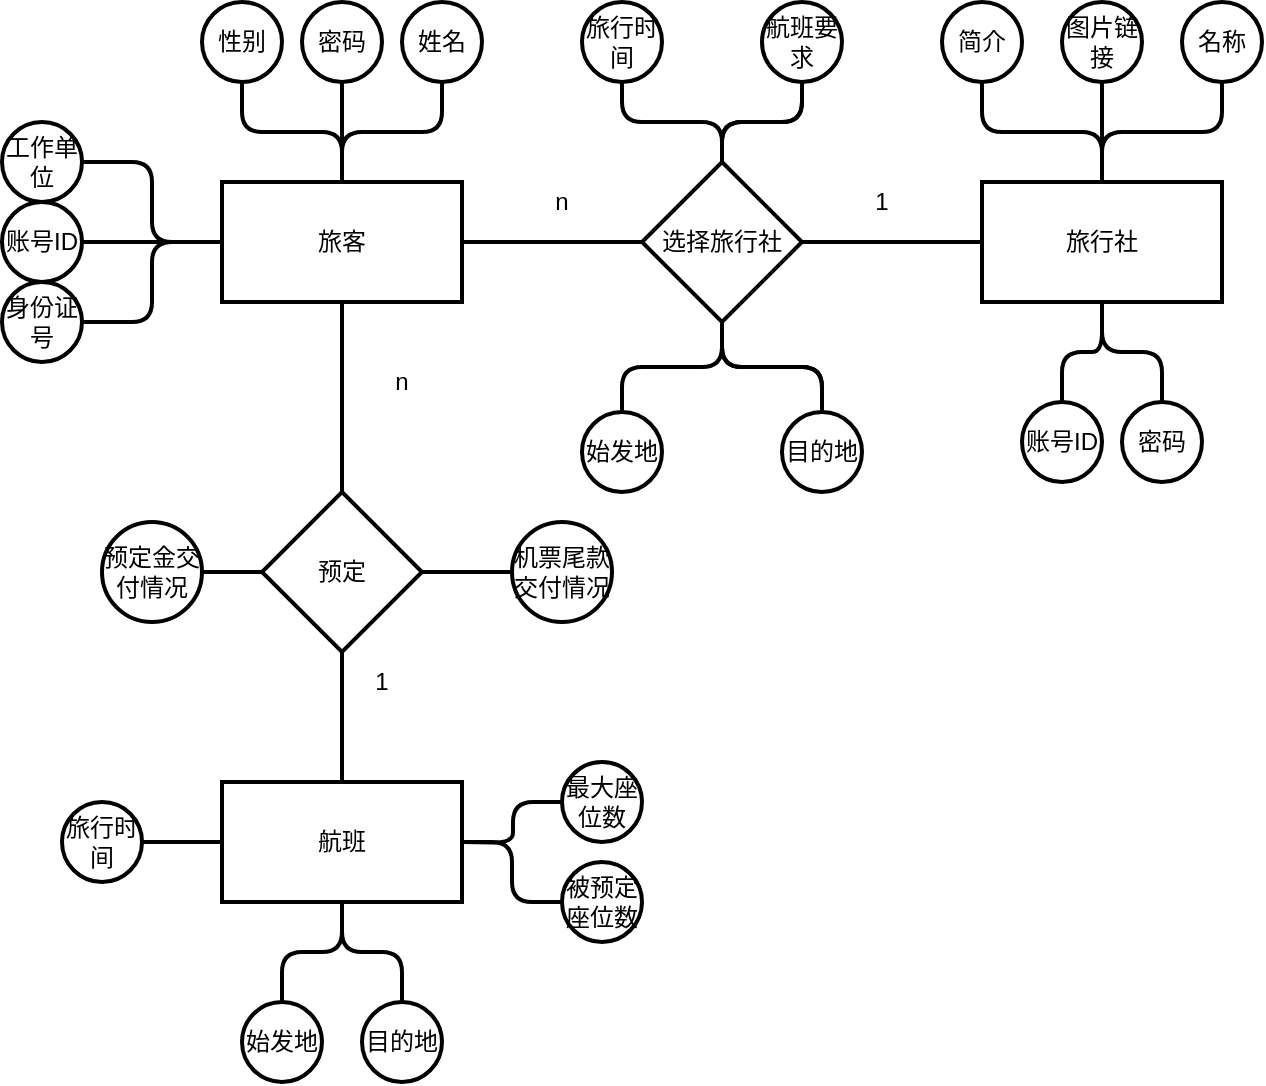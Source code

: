 <mxfile version="15.2.9" type="github">
  <diagram id="R2lEEEUBdFMjLlhIrx00" name="Page-1">
    <mxGraphModel dx="1422" dy="794" grid="1" gridSize="10" guides="1" tooltips="1" connect="1" arrows="1" fold="1" page="1" pageScale="1" pageWidth="850" pageHeight="1100" math="0" shadow="0" extFonts="Permanent Marker^https://fonts.googleapis.com/css?family=Permanent+Marker">
      <root>
        <mxCell id="0" />
        <mxCell id="1" parent="0" />
        <mxCell id="rSL1p0TWv5nwJX9Y8UWE-18" style="edgeStyle=orthogonalEdgeStyle;rounded=1;orthogonalLoop=1;jettySize=auto;html=1;entryX=0;entryY=0.5;entryDx=0;entryDy=0;endArrow=none;endFill=0;strokeWidth=2;" edge="1" parent="1" source="rSL1p0TWv5nwJX9Y8UWE-1" target="rSL1p0TWv5nwJX9Y8UWE-17">
          <mxGeometry relative="1" as="geometry">
            <Array as="points">
              <mxPoint x="310" y="260" />
              <mxPoint x="310" y="260" />
            </Array>
          </mxGeometry>
        </mxCell>
        <mxCell id="rSL1p0TWv5nwJX9Y8UWE-67" style="edgeStyle=orthogonalEdgeStyle;rounded=1;orthogonalLoop=1;jettySize=auto;html=1;entryX=0.5;entryY=0;entryDx=0;entryDy=0;endArrow=none;endFill=0;strokeWidth=2;" edge="1" parent="1" source="rSL1p0TWv5nwJX9Y8UWE-1" target="rSL1p0TWv5nwJX9Y8UWE-66">
          <mxGeometry relative="1" as="geometry" />
        </mxCell>
        <mxCell id="rSL1p0TWv5nwJX9Y8UWE-1" value="旅客" style="rounded=0;whiteSpace=wrap;html=1;strokeWidth=2;" vertex="1" parent="1">
          <mxGeometry x="180" y="230" width="120" height="60" as="geometry" />
        </mxCell>
        <mxCell id="rSL1p0TWv5nwJX9Y8UWE-90" style="edgeStyle=orthogonalEdgeStyle;rounded=1;orthogonalLoop=1;jettySize=auto;html=1;entryX=0.5;entryY=0;entryDx=0;entryDy=0;endArrow=none;endFill=0;strokeWidth=2;" edge="1" parent="1" source="rSL1p0TWv5nwJX9Y8UWE-2" target="rSL1p0TWv5nwJX9Y8UWE-56">
          <mxGeometry relative="1" as="geometry" />
        </mxCell>
        <mxCell id="rSL1p0TWv5nwJX9Y8UWE-2" value="旅行社" style="rounded=0;whiteSpace=wrap;html=1;strokeWidth=2;" vertex="1" parent="1">
          <mxGeometry x="560" y="230" width="120" height="60" as="geometry" />
        </mxCell>
        <mxCell id="rSL1p0TWv5nwJX9Y8UWE-3" value="航班" style="rounded=0;whiteSpace=wrap;html=1;strokeWidth=2;" vertex="1" parent="1">
          <mxGeometry x="180" y="530" width="120" height="60" as="geometry" />
        </mxCell>
        <mxCell id="rSL1p0TWv5nwJX9Y8UWE-11" style="edgeStyle=orthogonalEdgeStyle;rounded=1;orthogonalLoop=1;jettySize=auto;html=1;entryX=0.5;entryY=0;entryDx=0;entryDy=0;endArrow=none;endFill=0;strokeWidth=2;" edge="1" parent="1" source="rSL1p0TWv5nwJX9Y8UWE-5" target="rSL1p0TWv5nwJX9Y8UWE-1">
          <mxGeometry relative="1" as="geometry" />
        </mxCell>
        <mxCell id="rSL1p0TWv5nwJX9Y8UWE-5" value="性别" style="ellipse;whiteSpace=wrap;html=1;strokeWidth=2;" vertex="1" parent="1">
          <mxGeometry x="170" y="140" width="40" height="40" as="geometry" />
        </mxCell>
        <mxCell id="rSL1p0TWv5nwJX9Y8UWE-10" style="edgeStyle=orthogonalEdgeStyle;rounded=1;orthogonalLoop=1;jettySize=auto;html=1;entryX=0.5;entryY=0;entryDx=0;entryDy=0;endArrow=none;endFill=0;strokeWidth=2;" edge="1" parent="1" source="rSL1p0TWv5nwJX9Y8UWE-6" target="rSL1p0TWv5nwJX9Y8UWE-1">
          <mxGeometry relative="1" as="geometry" />
        </mxCell>
        <mxCell id="rSL1p0TWv5nwJX9Y8UWE-6" value="姓名" style="ellipse;whiteSpace=wrap;html=1;strokeWidth=2;" vertex="1" parent="1">
          <mxGeometry x="270" y="140" width="40" height="40" as="geometry" />
        </mxCell>
        <mxCell id="rSL1p0TWv5nwJX9Y8UWE-63" style="edgeStyle=orthogonalEdgeStyle;rounded=1;orthogonalLoop=1;jettySize=auto;html=1;entryX=0;entryY=0.5;entryDx=0;entryDy=0;endArrow=none;endFill=0;strokeWidth=2;" edge="1" parent="1" source="rSL1p0TWv5nwJX9Y8UWE-8" target="rSL1p0TWv5nwJX9Y8UWE-1">
          <mxGeometry relative="1" as="geometry" />
        </mxCell>
        <mxCell id="rSL1p0TWv5nwJX9Y8UWE-8" value="工作单位" style="ellipse;whiteSpace=wrap;html=1;strokeWidth=2;" vertex="1" parent="1">
          <mxGeometry x="70" y="200" width="40" height="40" as="geometry" />
        </mxCell>
        <mxCell id="rSL1p0TWv5nwJX9Y8UWE-65" style="edgeStyle=orthogonalEdgeStyle;rounded=1;orthogonalLoop=1;jettySize=auto;html=1;entryX=0;entryY=0.5;entryDx=0;entryDy=0;endArrow=none;endFill=0;strokeWidth=2;" edge="1" parent="1" source="rSL1p0TWv5nwJX9Y8UWE-9" target="rSL1p0TWv5nwJX9Y8UWE-1">
          <mxGeometry relative="1" as="geometry" />
        </mxCell>
        <mxCell id="rSL1p0TWv5nwJX9Y8UWE-9" value="身份证号" style="ellipse;whiteSpace=wrap;html=1;strokeWidth=2;" vertex="1" parent="1">
          <mxGeometry x="70" y="280" width="40" height="40" as="geometry" />
        </mxCell>
        <mxCell id="rSL1p0TWv5nwJX9Y8UWE-19" style="edgeStyle=orthogonalEdgeStyle;rounded=1;orthogonalLoop=1;jettySize=auto;html=1;entryX=0;entryY=0.5;entryDx=0;entryDy=0;endArrow=none;endFill=0;strokeWidth=2;" edge="1" parent="1" source="rSL1p0TWv5nwJX9Y8UWE-17" target="rSL1p0TWv5nwJX9Y8UWE-2">
          <mxGeometry relative="1" as="geometry" />
        </mxCell>
        <mxCell id="rSL1p0TWv5nwJX9Y8UWE-17" value="选择旅行社" style="rhombus;whiteSpace=wrap;html=1;strokeWidth=2;" vertex="1" parent="1">
          <mxGeometry x="390" y="220" width="80" height="80" as="geometry" />
        </mxCell>
        <mxCell id="rSL1p0TWv5nwJX9Y8UWE-20" value="n" style="text;html=1;strokeColor=none;fillColor=none;align=center;verticalAlign=middle;whiteSpace=wrap;rounded=0;" vertex="1" parent="1">
          <mxGeometry x="330" y="230" width="40" height="20" as="geometry" />
        </mxCell>
        <mxCell id="rSL1p0TWv5nwJX9Y8UWE-21" value="1" style="text;html=1;strokeColor=none;fillColor=none;align=center;verticalAlign=middle;whiteSpace=wrap;rounded=0;" vertex="1" parent="1">
          <mxGeometry x="490" y="230" width="40" height="20" as="geometry" />
        </mxCell>
        <mxCell id="rSL1p0TWv5nwJX9Y8UWE-29" style="edgeStyle=orthogonalEdgeStyle;rounded=1;orthogonalLoop=1;jettySize=auto;html=1;entryX=0.5;entryY=0;entryDx=0;entryDy=0;endArrow=none;endFill=0;strokeWidth=2;" edge="1" parent="1" source="rSL1p0TWv5nwJX9Y8UWE-22" target="rSL1p0TWv5nwJX9Y8UWE-17">
          <mxGeometry relative="1" as="geometry" />
        </mxCell>
        <mxCell id="rSL1p0TWv5nwJX9Y8UWE-22" value="旅行时间" style="ellipse;whiteSpace=wrap;html=1;strokeWidth=2;" vertex="1" parent="1">
          <mxGeometry x="360" y="140" width="40" height="40" as="geometry" />
        </mxCell>
        <mxCell id="rSL1p0TWv5nwJX9Y8UWE-32" style="edgeStyle=orthogonalEdgeStyle;rounded=1;orthogonalLoop=1;jettySize=auto;html=1;entryX=0.5;entryY=1;entryDx=0;entryDy=0;endArrow=none;endFill=0;strokeWidth=2;startArrow=none;" edge="1" parent="1" source="rSL1p0TWv5nwJX9Y8UWE-26" target="rSL1p0TWv5nwJX9Y8UWE-17">
          <mxGeometry relative="1" as="geometry" />
        </mxCell>
        <mxCell id="rSL1p0TWv5nwJX9Y8UWE-87" style="edgeStyle=orthogonalEdgeStyle;rounded=1;orthogonalLoop=1;jettySize=auto;html=1;entryX=0.5;entryY=1;entryDx=0;entryDy=0;endArrow=none;endFill=0;strokeWidth=2;" edge="1" parent="1" source="rSL1p0TWv5nwJX9Y8UWE-24" target="rSL1p0TWv5nwJX9Y8UWE-17">
          <mxGeometry relative="1" as="geometry" />
        </mxCell>
        <mxCell id="rSL1p0TWv5nwJX9Y8UWE-24" value="始发地" style="ellipse;whiteSpace=wrap;html=1;strokeWidth=2;" vertex="1" parent="1">
          <mxGeometry x="360" y="345" width="40" height="40" as="geometry" />
        </mxCell>
        <mxCell id="rSL1p0TWv5nwJX9Y8UWE-33" style="edgeStyle=orthogonalEdgeStyle;rounded=1;orthogonalLoop=1;jettySize=auto;html=1;entryX=0.5;entryY=1;entryDx=0;entryDy=0;endArrow=none;endFill=0;strokeWidth=2;" edge="1" parent="1" source="rSL1p0TWv5nwJX9Y8UWE-26" target="rSL1p0TWv5nwJX9Y8UWE-17">
          <mxGeometry relative="1" as="geometry" />
        </mxCell>
        <mxCell id="rSL1p0TWv5nwJX9Y8UWE-31" style="edgeStyle=orthogonalEdgeStyle;rounded=1;orthogonalLoop=1;jettySize=auto;html=1;entryX=0.5;entryY=0;entryDx=0;entryDy=0;endArrow=none;endFill=0;strokeWidth=2;" edge="1" parent="1" source="rSL1p0TWv5nwJX9Y8UWE-27" target="rSL1p0TWv5nwJX9Y8UWE-17">
          <mxGeometry relative="1" as="geometry" />
        </mxCell>
        <mxCell id="rSL1p0TWv5nwJX9Y8UWE-85" style="edgeStyle=orthogonalEdgeStyle;rounded=1;orthogonalLoop=1;jettySize=auto;html=1;entryX=0;entryY=0.5;entryDx=0;entryDy=0;endArrow=none;endFill=0;strokeWidth=2;" edge="1" parent="1" source="rSL1p0TWv5nwJX9Y8UWE-34" target="rSL1p0TWv5nwJX9Y8UWE-66">
          <mxGeometry relative="1" as="geometry" />
        </mxCell>
        <mxCell id="rSL1p0TWv5nwJX9Y8UWE-34" value="预定金交付情况" style="ellipse;whiteSpace=wrap;html=1;strokeWidth=2;" vertex="1" parent="1">
          <mxGeometry x="120" y="400" width="50" height="50" as="geometry" />
        </mxCell>
        <mxCell id="rSL1p0TWv5nwJX9Y8UWE-36" style="edgeStyle=orthogonalEdgeStyle;rounded=1;orthogonalLoop=1;jettySize=auto;html=1;entryX=0.5;entryY=0;entryDx=0;entryDy=0;endArrow=none;endFill=0;strokeWidth=2;startArrow=none;" edge="1" parent="1" source="rSL1p0TWv5nwJX9Y8UWE-27" target="rSL1p0TWv5nwJX9Y8UWE-17">
          <mxGeometry relative="1" as="geometry" />
        </mxCell>
        <mxCell id="rSL1p0TWv5nwJX9Y8UWE-86" style="edgeStyle=orthogonalEdgeStyle;rounded=1;orthogonalLoop=1;jettySize=auto;html=1;entryX=1;entryY=0.5;entryDx=0;entryDy=0;endArrow=none;endFill=0;strokeWidth=2;" edge="1" parent="1" source="rSL1p0TWv5nwJX9Y8UWE-35" target="rSL1p0TWv5nwJX9Y8UWE-66">
          <mxGeometry relative="1" as="geometry" />
        </mxCell>
        <mxCell id="rSL1p0TWv5nwJX9Y8UWE-35" value="机票尾款交付情况" style="ellipse;whiteSpace=wrap;html=1;strokeWidth=2;" vertex="1" parent="1">
          <mxGeometry x="325" y="400" width="50" height="50" as="geometry" />
        </mxCell>
        <mxCell id="rSL1p0TWv5nwJX9Y8UWE-27" value="航班要求" style="ellipse;whiteSpace=wrap;html=1;strokeWidth=2;" vertex="1" parent="1">
          <mxGeometry x="450" y="140" width="40" height="40" as="geometry" />
        </mxCell>
        <mxCell id="rSL1p0TWv5nwJX9Y8UWE-26" value="目的地" style="ellipse;whiteSpace=wrap;html=1;strokeWidth=2;" vertex="1" parent="1">
          <mxGeometry x="460" y="345" width="40" height="40" as="geometry" />
        </mxCell>
        <mxCell id="rSL1p0TWv5nwJX9Y8UWE-83" style="edgeStyle=orthogonalEdgeStyle;rounded=1;orthogonalLoop=1;jettySize=auto;html=1;endArrow=none;endFill=0;strokeWidth=2;" edge="1" parent="1" source="rSL1p0TWv5nwJX9Y8UWE-42">
          <mxGeometry relative="1" as="geometry">
            <mxPoint x="240" y="230" as="targetPoint" />
          </mxGeometry>
        </mxCell>
        <mxCell id="rSL1p0TWv5nwJX9Y8UWE-42" value="密码" style="ellipse;whiteSpace=wrap;html=1;strokeWidth=2;" vertex="1" parent="1">
          <mxGeometry x="220" y="140" width="40" height="40" as="geometry" />
        </mxCell>
        <mxCell id="rSL1p0TWv5nwJX9Y8UWE-46" style="edgeStyle=orthogonalEdgeStyle;rounded=1;orthogonalLoop=1;jettySize=auto;html=1;entryX=0.5;entryY=0;entryDx=0;entryDy=0;endArrow=none;endFill=0;strokeWidth=2;" edge="1" parent="1" source="rSL1p0TWv5nwJX9Y8UWE-45" target="rSL1p0TWv5nwJX9Y8UWE-2">
          <mxGeometry relative="1" as="geometry" />
        </mxCell>
        <mxCell id="rSL1p0TWv5nwJX9Y8UWE-45" value="简介" style="ellipse;whiteSpace=wrap;html=1;strokeWidth=2;" vertex="1" parent="1">
          <mxGeometry x="540" y="140" width="40" height="40" as="geometry" />
        </mxCell>
        <mxCell id="rSL1p0TWv5nwJX9Y8UWE-48" style="edgeStyle=orthogonalEdgeStyle;rounded=1;orthogonalLoop=1;jettySize=auto;html=1;endArrow=none;endFill=0;strokeWidth=2;" edge="1" parent="1" source="rSL1p0TWv5nwJX9Y8UWE-47">
          <mxGeometry relative="1" as="geometry">
            <mxPoint x="620" y="230" as="targetPoint" />
          </mxGeometry>
        </mxCell>
        <mxCell id="rSL1p0TWv5nwJX9Y8UWE-47" value="图片链接" style="ellipse;whiteSpace=wrap;html=1;strokeWidth=2;" vertex="1" parent="1">
          <mxGeometry x="600" y="140" width="40" height="40" as="geometry" />
        </mxCell>
        <mxCell id="rSL1p0TWv5nwJX9Y8UWE-50" style="edgeStyle=orthogonalEdgeStyle;rounded=1;orthogonalLoop=1;jettySize=auto;html=1;entryX=0.5;entryY=0;entryDx=0;entryDy=0;endArrow=none;endFill=0;strokeWidth=2;" edge="1" parent="1" source="rSL1p0TWv5nwJX9Y8UWE-49" target="rSL1p0TWv5nwJX9Y8UWE-2">
          <mxGeometry relative="1" as="geometry" />
        </mxCell>
        <mxCell id="rSL1p0TWv5nwJX9Y8UWE-49" value="名称" style="ellipse;whiteSpace=wrap;html=1;strokeWidth=2;" vertex="1" parent="1">
          <mxGeometry x="660" y="140" width="40" height="40" as="geometry" />
        </mxCell>
        <mxCell id="rSL1p0TWv5nwJX9Y8UWE-88" style="edgeStyle=orthogonalEdgeStyle;rounded=1;orthogonalLoop=1;jettySize=auto;html=1;entryX=0.5;entryY=1;entryDx=0;entryDy=0;endArrow=none;endFill=0;strokeWidth=2;" edge="1" parent="1" source="rSL1p0TWv5nwJX9Y8UWE-51" target="rSL1p0TWv5nwJX9Y8UWE-2">
          <mxGeometry relative="1" as="geometry" />
        </mxCell>
        <mxCell id="rSL1p0TWv5nwJX9Y8UWE-51" value="账号ID" style="ellipse;whiteSpace=wrap;html=1;strokeWidth=2;" vertex="1" parent="1">
          <mxGeometry x="580" y="340" width="40" height="40" as="geometry" />
        </mxCell>
        <mxCell id="rSL1p0TWv5nwJX9Y8UWE-64" style="edgeStyle=orthogonalEdgeStyle;rounded=1;orthogonalLoop=1;jettySize=auto;html=1;endArrow=none;endFill=0;strokeWidth=2;" edge="1" parent="1" source="rSL1p0TWv5nwJX9Y8UWE-53">
          <mxGeometry relative="1" as="geometry">
            <mxPoint x="180" y="260" as="targetPoint" />
          </mxGeometry>
        </mxCell>
        <mxCell id="rSL1p0TWv5nwJX9Y8UWE-53" value="账号ID" style="ellipse;whiteSpace=wrap;html=1;strokeWidth=2;" vertex="1" parent="1">
          <mxGeometry x="70" y="240" width="40" height="40" as="geometry" />
        </mxCell>
        <mxCell id="rSL1p0TWv5nwJX9Y8UWE-56" value="密码" style="ellipse;whiteSpace=wrap;html=1;strokeWidth=2;" vertex="1" parent="1">
          <mxGeometry x="630" y="340" width="40" height="40" as="geometry" />
        </mxCell>
        <mxCell id="rSL1p0TWv5nwJX9Y8UWE-72" style="edgeStyle=orthogonalEdgeStyle;rounded=1;orthogonalLoop=1;jettySize=auto;html=1;entryX=0.5;entryY=1;entryDx=0;entryDy=0;endArrow=none;endFill=0;strokeWidth=2;" edge="1" parent="1" source="rSL1p0TWv5nwJX9Y8UWE-62" target="rSL1p0TWv5nwJX9Y8UWE-3">
          <mxGeometry relative="1" as="geometry" />
        </mxCell>
        <mxCell id="rSL1p0TWv5nwJX9Y8UWE-62" value="始发地" style="ellipse;whiteSpace=wrap;html=1;strokeWidth=2;" vertex="1" parent="1">
          <mxGeometry x="190" y="640" width="40" height="40" as="geometry" />
        </mxCell>
        <mxCell id="rSL1p0TWv5nwJX9Y8UWE-68" style="edgeStyle=orthogonalEdgeStyle;rounded=1;orthogonalLoop=1;jettySize=auto;html=1;entryX=0.5;entryY=0;entryDx=0;entryDy=0;endArrow=none;endFill=0;strokeWidth=2;" edge="1" parent="1" source="rSL1p0TWv5nwJX9Y8UWE-66" target="rSL1p0TWv5nwJX9Y8UWE-3">
          <mxGeometry relative="1" as="geometry" />
        </mxCell>
        <mxCell id="rSL1p0TWv5nwJX9Y8UWE-66" value="预定" style="rhombus;whiteSpace=wrap;html=1;strokeWidth=2;" vertex="1" parent="1">
          <mxGeometry x="200" y="385" width="80" height="80" as="geometry" />
        </mxCell>
        <mxCell id="rSL1p0TWv5nwJX9Y8UWE-69" value="1" style="text;html=1;strokeColor=none;fillColor=none;align=center;verticalAlign=middle;whiteSpace=wrap;rounded=0;" vertex="1" parent="1">
          <mxGeometry x="240" y="470" width="40" height="20" as="geometry" />
        </mxCell>
        <mxCell id="rSL1p0TWv5nwJX9Y8UWE-70" value="n" style="text;html=1;strokeColor=none;fillColor=none;align=center;verticalAlign=middle;whiteSpace=wrap;rounded=0;" vertex="1" parent="1">
          <mxGeometry x="250" y="320" width="40" height="20" as="geometry" />
        </mxCell>
        <mxCell id="rSL1p0TWv5nwJX9Y8UWE-74" style="edgeStyle=orthogonalEdgeStyle;rounded=1;orthogonalLoop=1;jettySize=auto;html=1;entryX=0.5;entryY=1;entryDx=0;entryDy=0;endArrow=none;endFill=0;strokeWidth=2;" edge="1" parent="1" source="rSL1p0TWv5nwJX9Y8UWE-73" target="rSL1p0TWv5nwJX9Y8UWE-3">
          <mxGeometry relative="1" as="geometry" />
        </mxCell>
        <mxCell id="rSL1p0TWv5nwJX9Y8UWE-73" value="目的地" style="ellipse;whiteSpace=wrap;html=1;strokeWidth=2;" vertex="1" parent="1">
          <mxGeometry x="250" y="640" width="40" height="40" as="geometry" />
        </mxCell>
        <mxCell id="rSL1p0TWv5nwJX9Y8UWE-76" style="edgeStyle=orthogonalEdgeStyle;rounded=1;orthogonalLoop=1;jettySize=auto;html=1;entryX=0;entryY=0.5;entryDx=0;entryDy=0;endArrow=none;endFill=0;strokeWidth=2;" edge="1" parent="1" source="rSL1p0TWv5nwJX9Y8UWE-75" target="rSL1p0TWv5nwJX9Y8UWE-3">
          <mxGeometry relative="1" as="geometry" />
        </mxCell>
        <mxCell id="rSL1p0TWv5nwJX9Y8UWE-75" value="旅行时间" style="ellipse;whiteSpace=wrap;html=1;strokeWidth=2;" vertex="1" parent="1">
          <mxGeometry x="100" y="540" width="40" height="40" as="geometry" />
        </mxCell>
        <mxCell id="rSL1p0TWv5nwJX9Y8UWE-84" style="edgeStyle=orthogonalEdgeStyle;rounded=1;orthogonalLoop=1;jettySize=auto;html=1;endArrow=none;endFill=0;strokeWidth=2;" edge="1" parent="1" source="rSL1p0TWv5nwJX9Y8UWE-77">
          <mxGeometry relative="1" as="geometry">
            <mxPoint x="300" y="560" as="targetPoint" />
          </mxGeometry>
        </mxCell>
        <mxCell id="rSL1p0TWv5nwJX9Y8UWE-77" value="最大座位数" style="ellipse;whiteSpace=wrap;html=1;strokeWidth=2;" vertex="1" parent="1">
          <mxGeometry x="350" y="520" width="40" height="40" as="geometry" />
        </mxCell>
        <mxCell id="rSL1p0TWv5nwJX9Y8UWE-82" value="" style="edgeStyle=orthogonalEdgeStyle;rounded=1;orthogonalLoop=1;jettySize=auto;html=1;endArrow=none;endFill=0;strokeWidth=2;" edge="1" parent="1" source="rSL1p0TWv5nwJX9Y8UWE-80" target="rSL1p0TWv5nwJX9Y8UWE-3">
          <mxGeometry relative="1" as="geometry" />
        </mxCell>
        <mxCell id="rSL1p0TWv5nwJX9Y8UWE-80" value="被预定座位数" style="ellipse;whiteSpace=wrap;html=1;strokeWidth=2;" vertex="1" parent="1">
          <mxGeometry x="350" y="570" width="40" height="40" as="geometry" />
        </mxCell>
      </root>
    </mxGraphModel>
  </diagram>
</mxfile>
